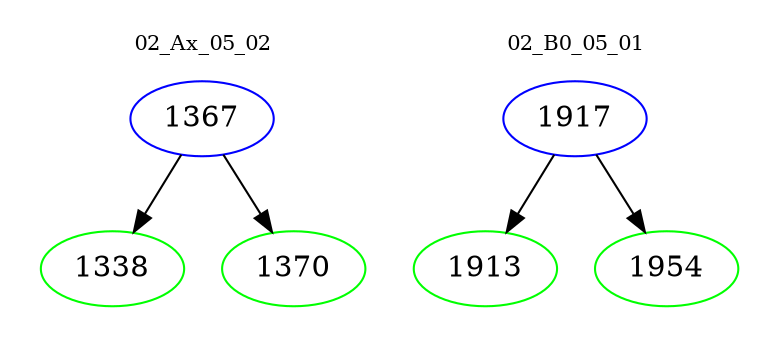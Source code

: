 digraph{
subgraph cluster_0 {
color = white
label = "02_Ax_05_02";
fontsize=10;
T0_1367 [label="1367", color="blue"]
T0_1367 -> T0_1338 [color="black"]
T0_1338 [label="1338", color="green"]
T0_1367 -> T0_1370 [color="black"]
T0_1370 [label="1370", color="green"]
}
subgraph cluster_1 {
color = white
label = "02_B0_05_01";
fontsize=10;
T1_1917 [label="1917", color="blue"]
T1_1917 -> T1_1913 [color="black"]
T1_1913 [label="1913", color="green"]
T1_1917 -> T1_1954 [color="black"]
T1_1954 [label="1954", color="green"]
}
}
